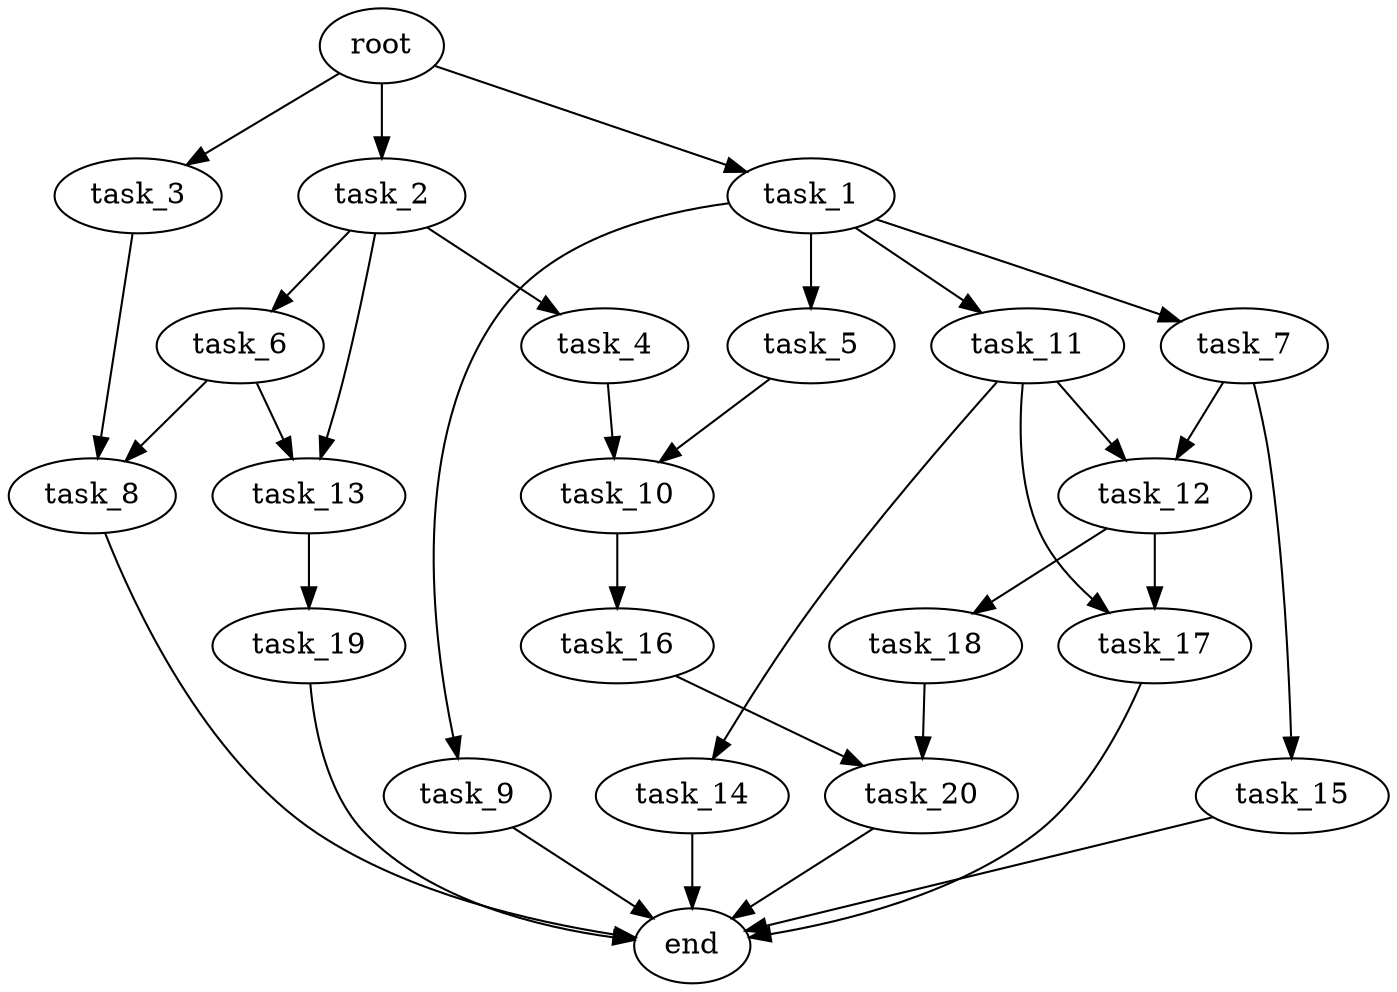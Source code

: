 digraph G {
  root [size="0.000000e+00"];
  task_1 [size="9.419290e+09"];
  task_2 [size="3.956560e+09"];
  task_3 [size="1.011221e+09"];
  task_4 [size="3.018350e+09"];
  task_5 [size="1.365380e+09"];
  task_6 [size="1.575881e+09"];
  task_7 [size="9.486987e+09"];
  task_8 [size="7.918633e+09"];
  task_9 [size="9.606660e+09"];
  task_10 [size="6.492153e+09"];
  task_11 [size="1.742853e+09"];
  task_12 [size="9.687460e+09"];
  task_13 [size="6.935910e+09"];
  task_14 [size="9.288523e+09"];
  task_15 [size="7.870131e+09"];
  task_16 [size="2.233149e+09"];
  task_17 [size="5.889913e+09"];
  task_18 [size="1.754341e+09"];
  task_19 [size="3.068925e+09"];
  task_20 [size="6.885296e+09"];
  end [size="0.000000e+00"];

  root -> task_1 [size="1.000000e-12"];
  root -> task_2 [size="1.000000e-12"];
  root -> task_3 [size="1.000000e-12"];
  task_1 -> task_5 [size="1.365380e+08"];
  task_1 -> task_7 [size="9.486987e+08"];
  task_1 -> task_9 [size="9.606660e+08"];
  task_1 -> task_11 [size="1.742853e+08"];
  task_2 -> task_4 [size="3.018350e+08"];
  task_2 -> task_6 [size="1.575881e+08"];
  task_2 -> task_13 [size="3.467955e+08"];
  task_3 -> task_8 [size="3.959317e+08"];
  task_4 -> task_10 [size="3.246077e+08"];
  task_5 -> task_10 [size="3.246077e+08"];
  task_6 -> task_8 [size="3.959317e+08"];
  task_6 -> task_13 [size="3.467955e+08"];
  task_7 -> task_12 [size="4.843730e+08"];
  task_7 -> task_15 [size="7.870131e+08"];
  task_8 -> end [size="1.000000e-12"];
  task_9 -> end [size="1.000000e-12"];
  task_10 -> task_16 [size="2.233149e+08"];
  task_11 -> task_12 [size="4.843730e+08"];
  task_11 -> task_14 [size="9.288523e+08"];
  task_11 -> task_17 [size="2.944956e+08"];
  task_12 -> task_17 [size="2.944956e+08"];
  task_12 -> task_18 [size="1.754341e+08"];
  task_13 -> task_19 [size="3.068925e+08"];
  task_14 -> end [size="1.000000e-12"];
  task_15 -> end [size="1.000000e-12"];
  task_16 -> task_20 [size="3.442648e+08"];
  task_17 -> end [size="1.000000e-12"];
  task_18 -> task_20 [size="3.442648e+08"];
  task_19 -> end [size="1.000000e-12"];
  task_20 -> end [size="1.000000e-12"];
}
